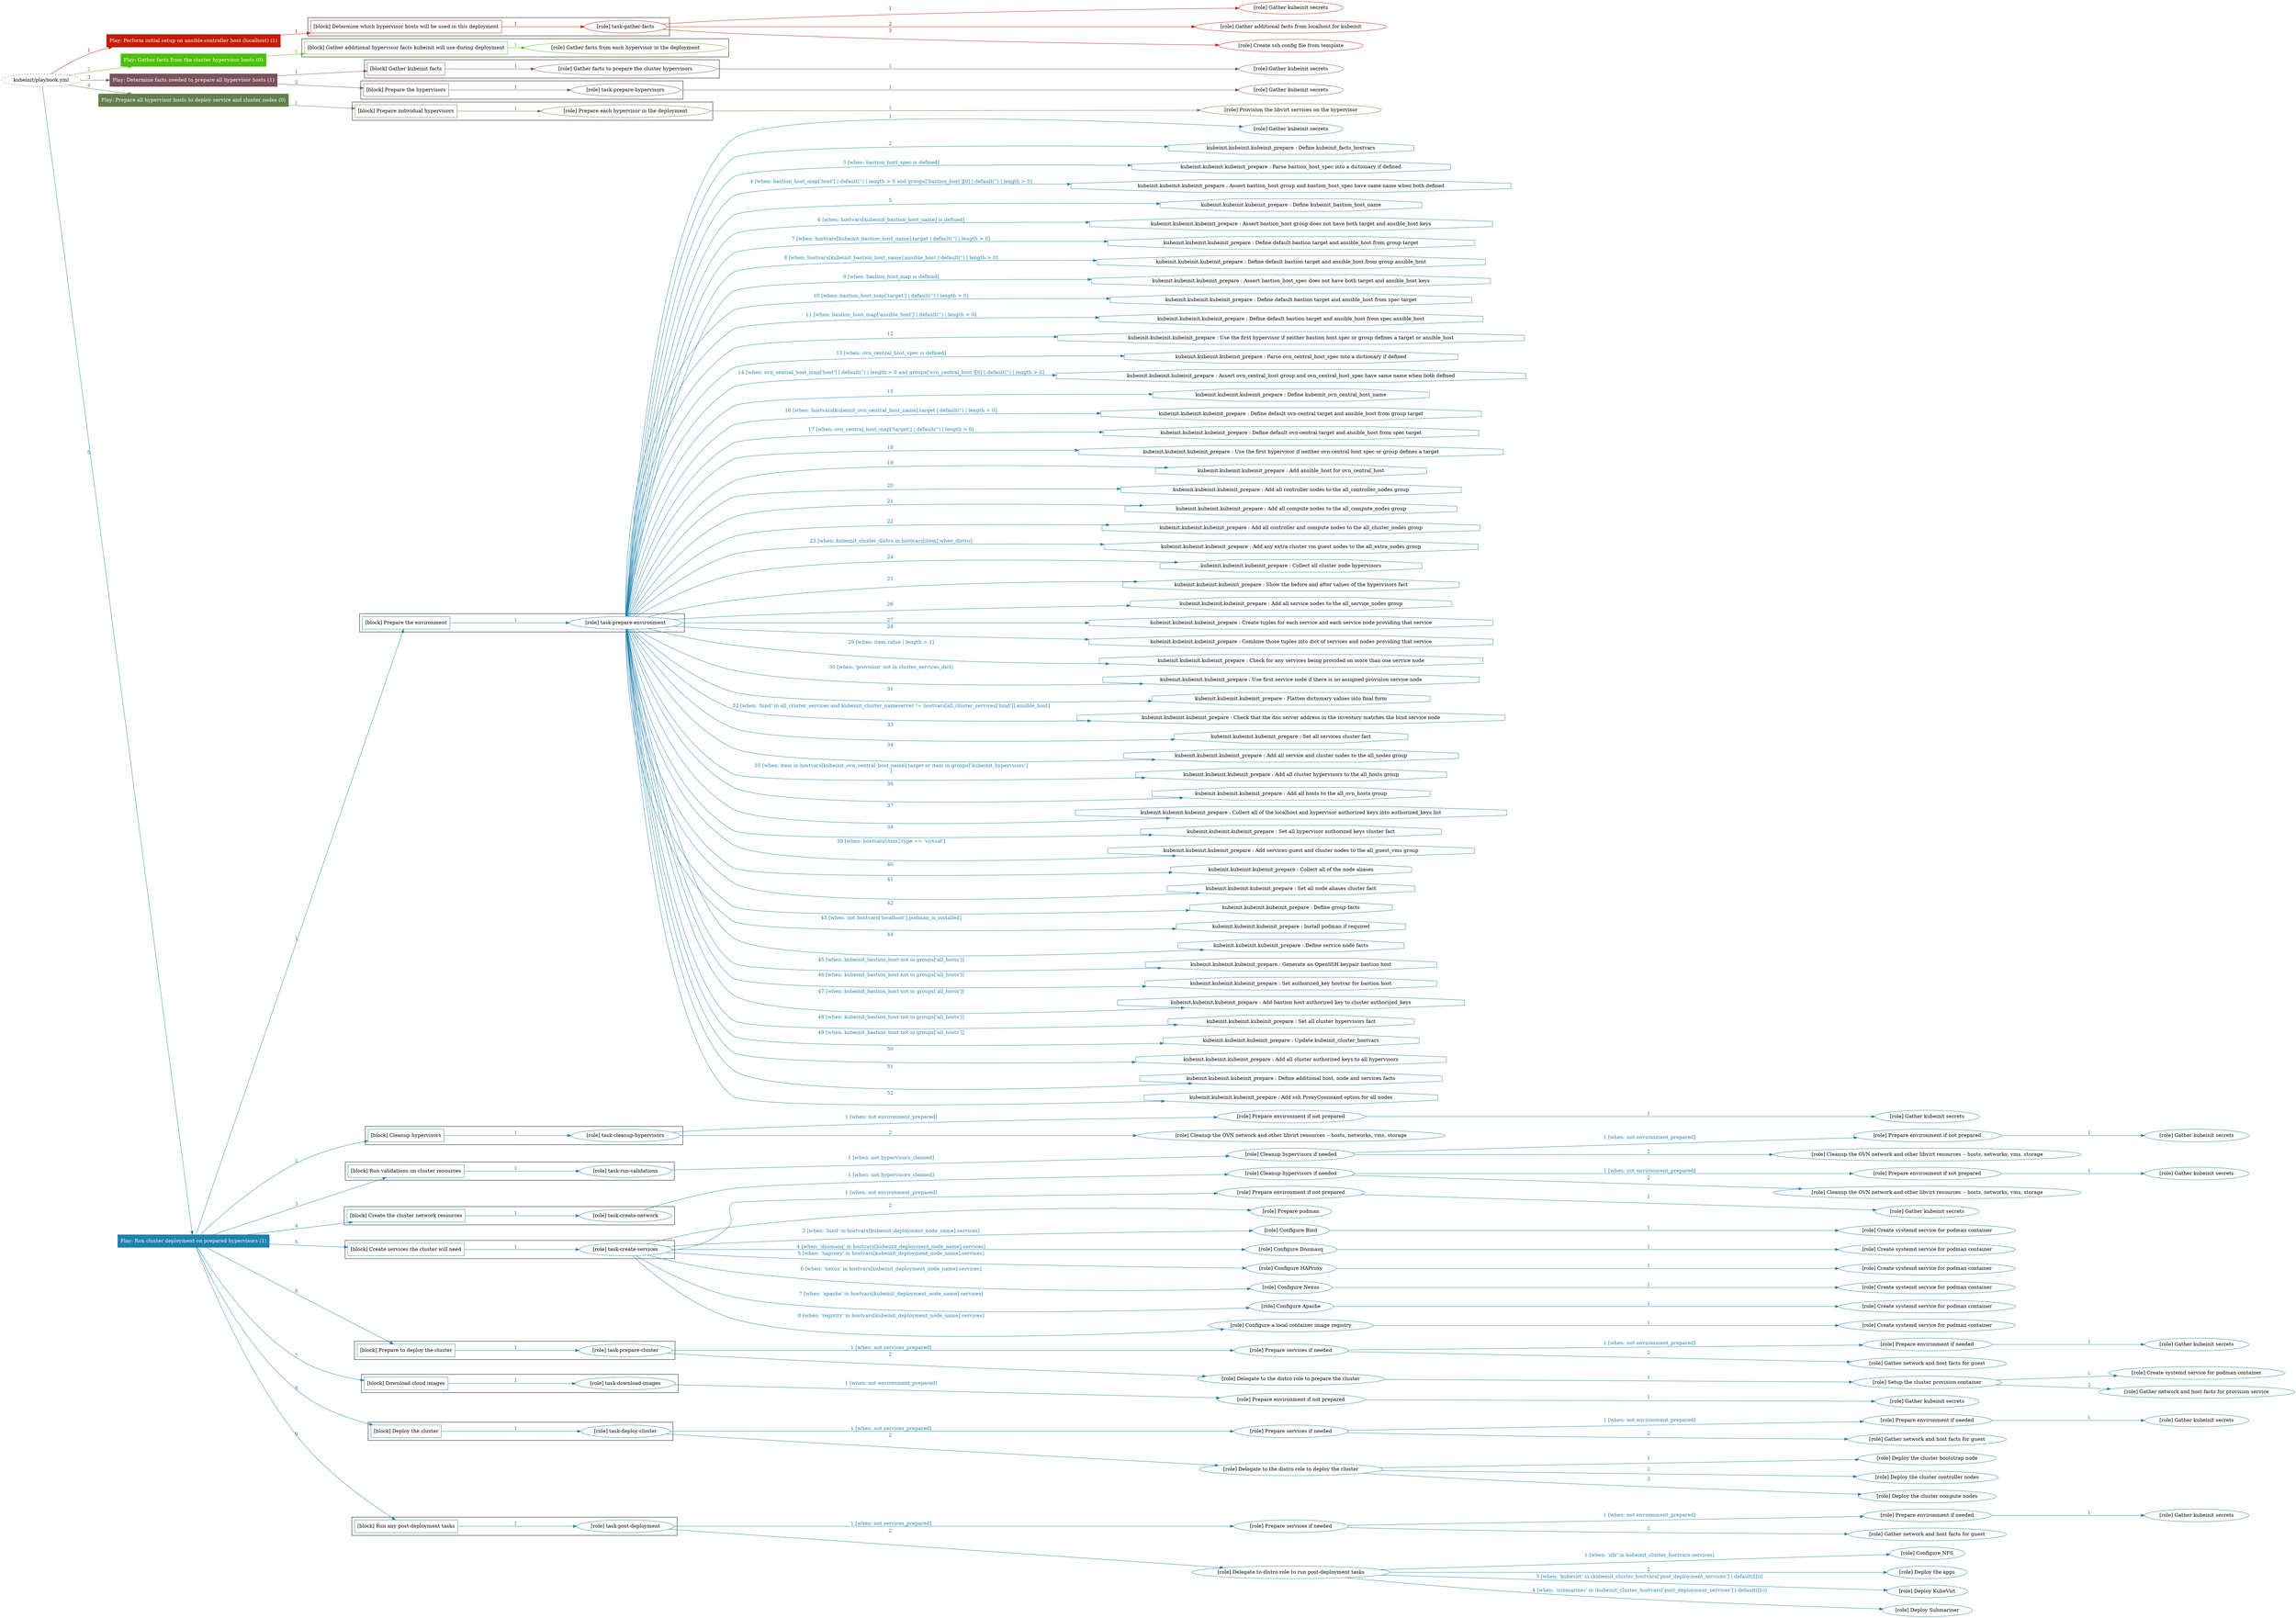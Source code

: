 digraph {
	graph [concentrate=true ordering=in rankdir=LR ratio=fill]
	edge [esep=5 sep=10]
	"kubeinit/playbook.yml" [URL="/home/runner/work/kubeinit/kubeinit/kubeinit/playbook.yml" id=playbook_61eb0488 style=dotted]
	play_62ba176c [label="Play: Perform initial setup on ansible-controller host (localhost) (1)" URL="/home/runner/work/kubeinit/kubeinit/kubeinit/playbook.yml" color="#c41c08" fontcolor="#ffffff" id=play_62ba176c shape=box style=filled tooltip=localhost]
	"kubeinit/playbook.yml" -> play_62ba176c [label="1 " color="#c41c08" fontcolor="#c41c08" id=edge_77c1ac46 labeltooltip="1 " tooltip="1 "]
	subgraph "Gather kubeinit secrets" {
		role_acc2475b [label="[role] Gather kubeinit secrets" URL="/home/runner/.ansible/collections/ansible_collections/kubeinit/kubeinit/roles/kubeinit_prepare/tasks/build_hypervisors_group.yml" color="#c41c08" id=role_acc2475b tooltip="Gather kubeinit secrets"]
	}
	subgraph "Gather additional facts from localhost for kubeinit" {
		role_661ff6f1 [label="[role] Gather additional facts from localhost for kubeinit" URL="/home/runner/.ansible/collections/ansible_collections/kubeinit/kubeinit/roles/kubeinit_prepare/tasks/build_hypervisors_group.yml" color="#c41c08" id=role_661ff6f1 tooltip="Gather additional facts from localhost for kubeinit"]
	}
	subgraph "Create ssh config file from template" {
		role_3f76b593 [label="[role] Create ssh config file from template" URL="/home/runner/.ansible/collections/ansible_collections/kubeinit/kubeinit/roles/kubeinit_prepare/tasks/build_hypervisors_group.yml" color="#c41c08" id=role_3f76b593 tooltip="Create ssh config file from template"]
	}
	subgraph "task-gather-facts" {
		role_9d925e61 [label="[role] task-gather-facts" URL="/home/runner/work/kubeinit/kubeinit/kubeinit/playbook.yml" color="#c41c08" id=role_9d925e61 tooltip="task-gather-facts"]
		role_9d925e61 -> role_acc2475b [label="1 " color="#c41c08" fontcolor="#c41c08" id=edge_29fe0a53 labeltooltip="1 " tooltip="1 "]
		role_9d925e61 -> role_661ff6f1 [label="2 " color="#c41c08" fontcolor="#c41c08" id=edge_45c11465 labeltooltip="2 " tooltip="2 "]
		role_9d925e61 -> role_3f76b593 [label="3 " color="#c41c08" fontcolor="#c41c08" id=edge_4f8cb8e6 labeltooltip="3 " tooltip="3 "]
	}
	subgraph "Play: Perform initial setup on ansible-controller host (localhost) (1)" {
		play_62ba176c -> block_ea4d658e [label=1 color="#c41c08" fontcolor="#c41c08" id=edge_e27dacc7 labeltooltip=1 tooltip=1]
		subgraph cluster_block_ea4d658e {
			block_ea4d658e [label="[block] Determine which hypervisor hosts will be used in this deployment" URL="/home/runner/work/kubeinit/kubeinit/kubeinit/playbook.yml" color="#c41c08" id=block_ea4d658e labeltooltip="Determine which hypervisor hosts will be used in this deployment" shape=box tooltip="Determine which hypervisor hosts will be used in this deployment"]
			block_ea4d658e -> role_9d925e61 [label="1 " color="#c41c08" fontcolor="#c41c08" id=edge_0cc03af6 labeltooltip="1 " tooltip="1 "]
		}
	}
	play_6cb3f575 [label="Play: Gather facts from the cluster hypervisor hosts (0)" URL="/home/runner/work/kubeinit/kubeinit/kubeinit/playbook.yml" color="#4cc00c" fontcolor="#ffffff" id=play_6cb3f575 shape=box style=filled tooltip="Play: Gather facts from the cluster hypervisor hosts (0)"]
	"kubeinit/playbook.yml" -> play_6cb3f575 [label="2 " color="#4cc00c" fontcolor="#4cc00c" id=edge_e90f115b labeltooltip="2 " tooltip="2 "]
	subgraph "Gather facts from each hypervisor in the deployment" {
		role_5722a129 [label="[role] Gather facts from each hypervisor in the deployment" URL="/home/runner/work/kubeinit/kubeinit/kubeinit/playbook.yml" color="#4cc00c" id=role_5722a129 tooltip="Gather facts from each hypervisor in the deployment"]
	}
	subgraph "Play: Gather facts from the cluster hypervisor hosts (0)" {
		play_6cb3f575 -> block_2104417d [label=1 color="#4cc00c" fontcolor="#4cc00c" id=edge_8042cefe labeltooltip=1 tooltip=1]
		subgraph cluster_block_2104417d {
			block_2104417d [label="[block] Gather additional hypervisor facts kubeinit will use during deployment" URL="/home/runner/work/kubeinit/kubeinit/kubeinit/playbook.yml" color="#4cc00c" id=block_2104417d labeltooltip="Gather additional hypervisor facts kubeinit will use during deployment" shape=box tooltip="Gather additional hypervisor facts kubeinit will use during deployment"]
			block_2104417d -> role_5722a129 [label="1 " color="#4cc00c" fontcolor="#4cc00c" id=edge_d633b41d labeltooltip="1 " tooltip="1 "]
		}
	}
	play_9b321965 [label="Play: Determine facts needed to prepare all hypervisor hosts (1)" URL="/home/runner/work/kubeinit/kubeinit/kubeinit/playbook.yml" color="#7a525d" fontcolor="#ffffff" id=play_9b321965 shape=box style=filled tooltip=localhost]
	"kubeinit/playbook.yml" -> play_9b321965 [label="3 " color="#7a525d" fontcolor="#7a525d" id=edge_beafeae3 labeltooltip="3 " tooltip="3 "]
	subgraph "Gather kubeinit secrets" {
		role_08faa5b8 [label="[role] Gather kubeinit secrets" URL="/home/runner/.ansible/collections/ansible_collections/kubeinit/kubeinit/roles/kubeinit_prepare/tasks/gather_kubeinit_facts.yml" color="#7a525d" id=role_08faa5b8 tooltip="Gather kubeinit secrets"]
	}
	subgraph "Gather facts to prepare the cluster hypervisors" {
		role_02a5d39b [label="[role] Gather facts to prepare the cluster hypervisors" URL="/home/runner/work/kubeinit/kubeinit/kubeinit/playbook.yml" color="#7a525d" id=role_02a5d39b tooltip="Gather facts to prepare the cluster hypervisors"]
		role_02a5d39b -> role_08faa5b8 [label="1 " color="#7a525d" fontcolor="#7a525d" id=edge_0265395d labeltooltip="1 " tooltip="1 "]
	}
	subgraph "Gather kubeinit secrets" {
		role_f07ba76b [label="[role] Gather kubeinit secrets" URL="/home/runner/.ansible/collections/ansible_collections/kubeinit/kubeinit/roles/kubeinit_prepare/tasks/gather_kubeinit_facts.yml" color="#7a525d" id=role_f07ba76b tooltip="Gather kubeinit secrets"]
	}
	subgraph "task-prepare-hypervisors" {
		role_1ff9046a [label="[role] task-prepare-hypervisors" URL="/home/runner/work/kubeinit/kubeinit/kubeinit/playbook.yml" color="#7a525d" id=role_1ff9046a tooltip="task-prepare-hypervisors"]
		role_1ff9046a -> role_f07ba76b [label="1 " color="#7a525d" fontcolor="#7a525d" id=edge_e9949a9d labeltooltip="1 " tooltip="1 "]
	}
	subgraph "Play: Determine facts needed to prepare all hypervisor hosts (1)" {
		play_9b321965 -> block_c46658ad [label=1 color="#7a525d" fontcolor="#7a525d" id=edge_caba94ef labeltooltip=1 tooltip=1]
		subgraph cluster_block_c46658ad {
			block_c46658ad [label="[block] Gather kubeinit facts" URL="/home/runner/work/kubeinit/kubeinit/kubeinit/playbook.yml" color="#7a525d" id=block_c46658ad labeltooltip="Gather kubeinit facts" shape=box tooltip="Gather kubeinit facts"]
			block_c46658ad -> role_02a5d39b [label="1 " color="#7a525d" fontcolor="#7a525d" id=edge_9769dad3 labeltooltip="1 " tooltip="1 "]
		}
		play_9b321965 -> block_9df58561 [label=2 color="#7a525d" fontcolor="#7a525d" id=edge_9560291f labeltooltip=2 tooltip=2]
		subgraph cluster_block_9df58561 {
			block_9df58561 [label="[block] Prepare the hypervisors" URL="/home/runner/work/kubeinit/kubeinit/kubeinit/playbook.yml" color="#7a525d" id=block_9df58561 labeltooltip="Prepare the hypervisors" shape=box tooltip="Prepare the hypervisors"]
			block_9df58561 -> role_1ff9046a [label="1 " color="#7a525d" fontcolor="#7a525d" id=edge_5c5a92af labeltooltip="1 " tooltip="1 "]
		}
	}
	play_89b2788b [label="Play: Prepare all hypervisor hosts to deploy service and cluster nodes (0)" URL="/home/runner/work/kubeinit/kubeinit/kubeinit/playbook.yml" color="#62804c" fontcolor="#ffffff" id=play_89b2788b shape=box style=filled tooltip="Play: Prepare all hypervisor hosts to deploy service and cluster nodes (0)"]
	"kubeinit/playbook.yml" -> play_89b2788b [label="4 " color="#62804c" fontcolor="#62804c" id=edge_5b726f34 labeltooltip="4 " tooltip="4 "]
	subgraph "Provision the libvirt services on the hypervisor" {
		role_5caa9915 [label="[role] Provision the libvirt services on the hypervisor" URL="/home/runner/.ansible/collections/ansible_collections/kubeinit/kubeinit/roles/kubeinit_prepare/tasks/prepare_hypervisor.yml" color="#62804c" id=role_5caa9915 tooltip="Provision the libvirt services on the hypervisor"]
	}
	subgraph "Prepare each hypervisor in the deployment" {
		role_1651f12e [label="[role] Prepare each hypervisor in the deployment" URL="/home/runner/work/kubeinit/kubeinit/kubeinit/playbook.yml" color="#62804c" id=role_1651f12e tooltip="Prepare each hypervisor in the deployment"]
		role_1651f12e -> role_5caa9915 [label="1 " color="#62804c" fontcolor="#62804c" id=edge_63440d04 labeltooltip="1 " tooltip="1 "]
	}
	subgraph "Play: Prepare all hypervisor hosts to deploy service and cluster nodes (0)" {
		play_89b2788b -> block_6c26ff50 [label=1 color="#62804c" fontcolor="#62804c" id=edge_374f71c0 labeltooltip=1 tooltip=1]
		subgraph cluster_block_6c26ff50 {
			block_6c26ff50 [label="[block] Prepare individual hypervisors" URL="/home/runner/work/kubeinit/kubeinit/kubeinit/playbook.yml" color="#62804c" id=block_6c26ff50 labeltooltip="Prepare individual hypervisors" shape=box tooltip="Prepare individual hypervisors"]
			block_6c26ff50 -> role_1651f12e [label="1 " color="#62804c" fontcolor="#62804c" id=edge_956ed652 labeltooltip="1 " tooltip="1 "]
		}
	}
	play_4ec838c8 [label="Play: Run cluster deployment on prepared hypervisors (1)" URL="/home/runner/work/kubeinit/kubeinit/kubeinit/playbook.yml" color="#1f82ad" fontcolor="#ffffff" id=play_4ec838c8 shape=box style=filled tooltip=localhost]
	"kubeinit/playbook.yml" -> play_4ec838c8 [label="5 " color="#1f82ad" fontcolor="#1f82ad" id=edge_c9f71273 labeltooltip="5 " tooltip="5 "]
	subgraph "Gather kubeinit secrets" {
		role_dd971f38 [label="[role] Gather kubeinit secrets" URL="/home/runner/.ansible/collections/ansible_collections/kubeinit/kubeinit/roles/kubeinit_prepare/tasks/gather_kubeinit_facts.yml" color="#1f82ad" id=role_dd971f38 tooltip="Gather kubeinit secrets"]
	}
	subgraph "task-prepare-environment" {
		role_ef220f98 [label="[role] task-prepare-environment" URL="/home/runner/work/kubeinit/kubeinit/kubeinit/playbook.yml" color="#1f82ad" id=role_ef220f98 tooltip="task-prepare-environment"]
		role_ef220f98 -> role_dd971f38 [label="1 " color="#1f82ad" fontcolor="#1f82ad" id=edge_02b5fa0d labeltooltip="1 " tooltip="1 "]
		task_5e84214d [label="kubeinit.kubeinit.kubeinit_prepare : Define kubeinit_facts_hostvars" URL="/home/runner/.ansible/collections/ansible_collections/kubeinit/kubeinit/roles/kubeinit_prepare/tasks/main.yml" color="#1f82ad" id=task_5e84214d shape=octagon tooltip="kubeinit.kubeinit.kubeinit_prepare : Define kubeinit_facts_hostvars"]
		role_ef220f98 -> task_5e84214d [label="2 " color="#1f82ad" fontcolor="#1f82ad" id=edge_8d3d650a labeltooltip="2 " tooltip="2 "]
		task_9cd71dd8 [label="kubeinit.kubeinit.kubeinit_prepare : Parse bastion_host_spec into a dictionary if defined" URL="/home/runner/.ansible/collections/ansible_collections/kubeinit/kubeinit/roles/kubeinit_prepare/tasks/main.yml" color="#1f82ad" id=task_9cd71dd8 shape=octagon tooltip="kubeinit.kubeinit.kubeinit_prepare : Parse bastion_host_spec into a dictionary if defined"]
		role_ef220f98 -> task_9cd71dd8 [label="3 [when: bastion_host_spec is defined]" color="#1f82ad" fontcolor="#1f82ad" id=edge_0589a61c labeltooltip="3 [when: bastion_host_spec is defined]" tooltip="3 [when: bastion_host_spec is defined]"]
		task_7f1b37ea [label="kubeinit.kubeinit.kubeinit_prepare : Assert bastion_host group and bastion_host_spec have same name when both defined" URL="/home/runner/.ansible/collections/ansible_collections/kubeinit/kubeinit/roles/kubeinit_prepare/tasks/main.yml" color="#1f82ad" id=task_7f1b37ea shape=octagon tooltip="kubeinit.kubeinit.kubeinit_prepare : Assert bastion_host group and bastion_host_spec have same name when both defined"]
		role_ef220f98 -> task_7f1b37ea [label="4 [when: bastion_host_map['host'] | default('') | length > 0 and groups['bastion_host'][0] | default('') | length > 0]" color="#1f82ad" fontcolor="#1f82ad" id=edge_c323a117 labeltooltip="4 [when: bastion_host_map['host'] | default('') | length > 0 and groups['bastion_host'][0] | default('') | length > 0]" tooltip="4 [when: bastion_host_map['host'] | default('') | length > 0 and groups['bastion_host'][0] | default('') | length > 0]"]
		task_408a04a2 [label="kubeinit.kubeinit.kubeinit_prepare : Define kubeinit_bastion_host_name" URL="/home/runner/.ansible/collections/ansible_collections/kubeinit/kubeinit/roles/kubeinit_prepare/tasks/main.yml" color="#1f82ad" id=task_408a04a2 shape=octagon tooltip="kubeinit.kubeinit.kubeinit_prepare : Define kubeinit_bastion_host_name"]
		role_ef220f98 -> task_408a04a2 [label="5 " color="#1f82ad" fontcolor="#1f82ad" id=edge_5084d1fc labeltooltip="5 " tooltip="5 "]
		task_aea264be [label="kubeinit.kubeinit.kubeinit_prepare : Assert bastion_host group does not have both target and ansible_host keys" URL="/home/runner/.ansible/collections/ansible_collections/kubeinit/kubeinit/roles/kubeinit_prepare/tasks/main.yml" color="#1f82ad" id=task_aea264be shape=octagon tooltip="kubeinit.kubeinit.kubeinit_prepare : Assert bastion_host group does not have both target and ansible_host keys"]
		role_ef220f98 -> task_aea264be [label="6 [when: hostvars[kubeinit_bastion_host_name] is defined]" color="#1f82ad" fontcolor="#1f82ad" id=edge_fb4b319c labeltooltip="6 [when: hostvars[kubeinit_bastion_host_name] is defined]" tooltip="6 [when: hostvars[kubeinit_bastion_host_name] is defined]"]
		task_34f24667 [label="kubeinit.kubeinit.kubeinit_prepare : Define default bastion target and ansible_host from group target" URL="/home/runner/.ansible/collections/ansible_collections/kubeinit/kubeinit/roles/kubeinit_prepare/tasks/main.yml" color="#1f82ad" id=task_34f24667 shape=octagon tooltip="kubeinit.kubeinit.kubeinit_prepare : Define default bastion target and ansible_host from group target"]
		role_ef220f98 -> task_34f24667 [label="7 [when: hostvars[kubeinit_bastion_host_name].target | default('') | length > 0]" color="#1f82ad" fontcolor="#1f82ad" id=edge_bfea8c33 labeltooltip="7 [when: hostvars[kubeinit_bastion_host_name].target | default('') | length > 0]" tooltip="7 [when: hostvars[kubeinit_bastion_host_name].target | default('') | length > 0]"]
		task_81832ac6 [label="kubeinit.kubeinit.kubeinit_prepare : Define default bastion target and ansible_host from group ansible_host" URL="/home/runner/.ansible/collections/ansible_collections/kubeinit/kubeinit/roles/kubeinit_prepare/tasks/main.yml" color="#1f82ad" id=task_81832ac6 shape=octagon tooltip="kubeinit.kubeinit.kubeinit_prepare : Define default bastion target and ansible_host from group ansible_host"]
		role_ef220f98 -> task_81832ac6 [label="8 [when: hostvars[kubeinit_bastion_host_name].ansible_host | default('') | length > 0]" color="#1f82ad" fontcolor="#1f82ad" id=edge_c69003f3 labeltooltip="8 [when: hostvars[kubeinit_bastion_host_name].ansible_host | default('') | length > 0]" tooltip="8 [when: hostvars[kubeinit_bastion_host_name].ansible_host | default('') | length > 0]"]
		task_904d9056 [label="kubeinit.kubeinit.kubeinit_prepare : Assert bastion_host_spec does not have both target and ansible_host keys" URL="/home/runner/.ansible/collections/ansible_collections/kubeinit/kubeinit/roles/kubeinit_prepare/tasks/main.yml" color="#1f82ad" id=task_904d9056 shape=octagon tooltip="kubeinit.kubeinit.kubeinit_prepare : Assert bastion_host_spec does not have both target and ansible_host keys"]
		role_ef220f98 -> task_904d9056 [label="9 [when: bastion_host_map is defined]" color="#1f82ad" fontcolor="#1f82ad" id=edge_ae0e81bc labeltooltip="9 [when: bastion_host_map is defined]" tooltip="9 [when: bastion_host_map is defined]"]
		task_4327f7cd [label="kubeinit.kubeinit.kubeinit_prepare : Define default bastion target and ansible_host from spec target" URL="/home/runner/.ansible/collections/ansible_collections/kubeinit/kubeinit/roles/kubeinit_prepare/tasks/main.yml" color="#1f82ad" id=task_4327f7cd shape=octagon tooltip="kubeinit.kubeinit.kubeinit_prepare : Define default bastion target and ansible_host from spec target"]
		role_ef220f98 -> task_4327f7cd [label="10 [when: bastion_host_map['target'] | default('') | length > 0]" color="#1f82ad" fontcolor="#1f82ad" id=edge_58a144d7 labeltooltip="10 [when: bastion_host_map['target'] | default('') | length > 0]" tooltip="10 [when: bastion_host_map['target'] | default('') | length > 0]"]
		task_3455ba07 [label="kubeinit.kubeinit.kubeinit_prepare : Define default bastion target and ansible_host from spec ansible_host" URL="/home/runner/.ansible/collections/ansible_collections/kubeinit/kubeinit/roles/kubeinit_prepare/tasks/main.yml" color="#1f82ad" id=task_3455ba07 shape=octagon tooltip="kubeinit.kubeinit.kubeinit_prepare : Define default bastion target and ansible_host from spec ansible_host"]
		role_ef220f98 -> task_3455ba07 [label="11 [when: bastion_host_map['ansible_host'] | default('') | length > 0]" color="#1f82ad" fontcolor="#1f82ad" id=edge_84a9992c labeltooltip="11 [when: bastion_host_map['ansible_host'] | default('') | length > 0]" tooltip="11 [when: bastion_host_map['ansible_host'] | default('') | length > 0]"]
		task_3aa67fc9 [label="kubeinit.kubeinit.kubeinit_prepare : Use the first hypervisor if neither bastion host spec or group defines a target or ansible_host" URL="/home/runner/.ansible/collections/ansible_collections/kubeinit/kubeinit/roles/kubeinit_prepare/tasks/main.yml" color="#1f82ad" id=task_3aa67fc9 shape=octagon tooltip="kubeinit.kubeinit.kubeinit_prepare : Use the first hypervisor if neither bastion host spec or group defines a target or ansible_host"]
		role_ef220f98 -> task_3aa67fc9 [label="12 " color="#1f82ad" fontcolor="#1f82ad" id=edge_435631a0 labeltooltip="12 " tooltip="12 "]
		task_6e651c50 [label="kubeinit.kubeinit.kubeinit_prepare : Parse ovn_central_host_spec into a dictionary if defined" URL="/home/runner/.ansible/collections/ansible_collections/kubeinit/kubeinit/roles/kubeinit_prepare/tasks/main.yml" color="#1f82ad" id=task_6e651c50 shape=octagon tooltip="kubeinit.kubeinit.kubeinit_prepare : Parse ovn_central_host_spec into a dictionary if defined"]
		role_ef220f98 -> task_6e651c50 [label="13 [when: ovn_central_host_spec is defined]" color="#1f82ad" fontcolor="#1f82ad" id=edge_24f46e33 labeltooltip="13 [when: ovn_central_host_spec is defined]" tooltip="13 [when: ovn_central_host_spec is defined]"]
		task_005ef7ca [label="kubeinit.kubeinit.kubeinit_prepare : Assert ovn_central_host group and ovn_central_host_spec have same name when both defined" URL="/home/runner/.ansible/collections/ansible_collections/kubeinit/kubeinit/roles/kubeinit_prepare/tasks/main.yml" color="#1f82ad" id=task_005ef7ca shape=octagon tooltip="kubeinit.kubeinit.kubeinit_prepare : Assert ovn_central_host group and ovn_central_host_spec have same name when both defined"]
		role_ef220f98 -> task_005ef7ca [label="14 [when: ovn_central_host_map['host'] | default('') | length > 0 and groups['ovn_central_host'][0] | default('') | length > 0]" color="#1f82ad" fontcolor="#1f82ad" id=edge_f752f469 labeltooltip="14 [when: ovn_central_host_map['host'] | default('') | length > 0 and groups['ovn_central_host'][0] | default('') | length > 0]" tooltip="14 [when: ovn_central_host_map['host'] | default('') | length > 0 and groups['ovn_central_host'][0] | default('') | length > 0]"]
		task_3957071e [label="kubeinit.kubeinit.kubeinit_prepare : Define kubeinit_ovn_central_host_name" URL="/home/runner/.ansible/collections/ansible_collections/kubeinit/kubeinit/roles/kubeinit_prepare/tasks/main.yml" color="#1f82ad" id=task_3957071e shape=octagon tooltip="kubeinit.kubeinit.kubeinit_prepare : Define kubeinit_ovn_central_host_name"]
		role_ef220f98 -> task_3957071e [label="15 " color="#1f82ad" fontcolor="#1f82ad" id=edge_4274d9ba labeltooltip="15 " tooltip="15 "]
		task_fe12a94d [label="kubeinit.kubeinit.kubeinit_prepare : Define default ovn-central target and ansible_host from group target" URL="/home/runner/.ansible/collections/ansible_collections/kubeinit/kubeinit/roles/kubeinit_prepare/tasks/main.yml" color="#1f82ad" id=task_fe12a94d shape=octagon tooltip="kubeinit.kubeinit.kubeinit_prepare : Define default ovn-central target and ansible_host from group target"]
		role_ef220f98 -> task_fe12a94d [label="16 [when: hostvars[kubeinit_ovn_central_host_name].target | default('') | length > 0]" color="#1f82ad" fontcolor="#1f82ad" id=edge_5d757366 labeltooltip="16 [when: hostvars[kubeinit_ovn_central_host_name].target | default('') | length > 0]" tooltip="16 [when: hostvars[kubeinit_ovn_central_host_name].target | default('') | length > 0]"]
		task_0b4f8ef9 [label="kubeinit.kubeinit.kubeinit_prepare : Define default ovn-central target and ansible_host from spec target" URL="/home/runner/.ansible/collections/ansible_collections/kubeinit/kubeinit/roles/kubeinit_prepare/tasks/main.yml" color="#1f82ad" id=task_0b4f8ef9 shape=octagon tooltip="kubeinit.kubeinit.kubeinit_prepare : Define default ovn-central target and ansible_host from spec target"]
		role_ef220f98 -> task_0b4f8ef9 [label="17 [when: ovn_central_host_map['target'] | default('') | length > 0]" color="#1f82ad" fontcolor="#1f82ad" id=edge_7b12da60 labeltooltip="17 [when: ovn_central_host_map['target'] | default('') | length > 0]" tooltip="17 [when: ovn_central_host_map['target'] | default('') | length > 0]"]
		task_2eaf9734 [label="kubeinit.kubeinit.kubeinit_prepare : Use the first hypervisor if neither ovn-central host spec or group defines a target" URL="/home/runner/.ansible/collections/ansible_collections/kubeinit/kubeinit/roles/kubeinit_prepare/tasks/main.yml" color="#1f82ad" id=task_2eaf9734 shape=octagon tooltip="kubeinit.kubeinit.kubeinit_prepare : Use the first hypervisor if neither ovn-central host spec or group defines a target"]
		role_ef220f98 -> task_2eaf9734 [label="18 " color="#1f82ad" fontcolor="#1f82ad" id=edge_54f34761 labeltooltip="18 " tooltip="18 "]
		task_3a6aa85d [label="kubeinit.kubeinit.kubeinit_prepare : Add ansible_host for ovn_central_host" URL="/home/runner/.ansible/collections/ansible_collections/kubeinit/kubeinit/roles/kubeinit_prepare/tasks/main.yml" color="#1f82ad" id=task_3a6aa85d shape=octagon tooltip="kubeinit.kubeinit.kubeinit_prepare : Add ansible_host for ovn_central_host"]
		role_ef220f98 -> task_3a6aa85d [label="19 " color="#1f82ad" fontcolor="#1f82ad" id=edge_c0911ea7 labeltooltip="19 " tooltip="19 "]
		task_f01b7813 [label="kubeinit.kubeinit.kubeinit_prepare : Add all controller nodes to the all_controller_nodes group" URL="/home/runner/.ansible/collections/ansible_collections/kubeinit/kubeinit/roles/kubeinit_prepare/tasks/prepare_groups.yml" color="#1f82ad" id=task_f01b7813 shape=octagon tooltip="kubeinit.kubeinit.kubeinit_prepare : Add all controller nodes to the all_controller_nodes group"]
		role_ef220f98 -> task_f01b7813 [label="20 " color="#1f82ad" fontcolor="#1f82ad" id=edge_decb5a59 labeltooltip="20 " tooltip="20 "]
		task_e7c20657 [label="kubeinit.kubeinit.kubeinit_prepare : Add all compute nodes to the all_compute_nodes group" URL="/home/runner/.ansible/collections/ansible_collections/kubeinit/kubeinit/roles/kubeinit_prepare/tasks/prepare_groups.yml" color="#1f82ad" id=task_e7c20657 shape=octagon tooltip="kubeinit.kubeinit.kubeinit_prepare : Add all compute nodes to the all_compute_nodes group"]
		role_ef220f98 -> task_e7c20657 [label="21 " color="#1f82ad" fontcolor="#1f82ad" id=edge_e2a23932 labeltooltip="21 " tooltip="21 "]
		task_a4b0d02d [label="kubeinit.kubeinit.kubeinit_prepare : Add all controller and compute nodes to the all_cluster_nodes group" URL="/home/runner/.ansible/collections/ansible_collections/kubeinit/kubeinit/roles/kubeinit_prepare/tasks/prepare_groups.yml" color="#1f82ad" id=task_a4b0d02d shape=octagon tooltip="kubeinit.kubeinit.kubeinit_prepare : Add all controller and compute nodes to the all_cluster_nodes group"]
		role_ef220f98 -> task_a4b0d02d [label="22 " color="#1f82ad" fontcolor="#1f82ad" id=edge_9c614ae3 labeltooltip="22 " tooltip="22 "]
		task_55563545 [label="kubeinit.kubeinit.kubeinit_prepare : Add any extra cluster vm guest nodes to the all_extra_nodes group" URL="/home/runner/.ansible/collections/ansible_collections/kubeinit/kubeinit/roles/kubeinit_prepare/tasks/prepare_groups.yml" color="#1f82ad" id=task_55563545 shape=octagon tooltip="kubeinit.kubeinit.kubeinit_prepare : Add any extra cluster vm guest nodes to the all_extra_nodes group"]
		role_ef220f98 -> task_55563545 [label="23 [when: kubeinit_cluster_distro in hostvars[item].when_distro]" color="#1f82ad" fontcolor="#1f82ad" id=edge_542adca9 labeltooltip="23 [when: kubeinit_cluster_distro in hostvars[item].when_distro]" tooltip="23 [when: kubeinit_cluster_distro in hostvars[item].when_distro]"]
		task_9f826326 [label="kubeinit.kubeinit.kubeinit_prepare : Collect all cluster node hypervisors" URL="/home/runner/.ansible/collections/ansible_collections/kubeinit/kubeinit/roles/kubeinit_prepare/tasks/prepare_groups.yml" color="#1f82ad" id=task_9f826326 shape=octagon tooltip="kubeinit.kubeinit.kubeinit_prepare : Collect all cluster node hypervisors"]
		role_ef220f98 -> task_9f826326 [label="24 " color="#1f82ad" fontcolor="#1f82ad" id=edge_3993ce4f labeltooltip="24 " tooltip="24 "]
		task_f57b66f6 [label="kubeinit.kubeinit.kubeinit_prepare : Show the before and after values of the hypervisors fact" URL="/home/runner/.ansible/collections/ansible_collections/kubeinit/kubeinit/roles/kubeinit_prepare/tasks/prepare_groups.yml" color="#1f82ad" id=task_f57b66f6 shape=octagon tooltip="kubeinit.kubeinit.kubeinit_prepare : Show the before and after values of the hypervisors fact"]
		role_ef220f98 -> task_f57b66f6 [label="25 " color="#1f82ad" fontcolor="#1f82ad" id=edge_33bd7bc4 labeltooltip="25 " tooltip="25 "]
		task_7827fac5 [label="kubeinit.kubeinit.kubeinit_prepare : Add all service nodes to the all_service_nodes group" URL="/home/runner/.ansible/collections/ansible_collections/kubeinit/kubeinit/roles/kubeinit_prepare/tasks/prepare_groups.yml" color="#1f82ad" id=task_7827fac5 shape=octagon tooltip="kubeinit.kubeinit.kubeinit_prepare : Add all service nodes to the all_service_nodes group"]
		role_ef220f98 -> task_7827fac5 [label="26 " color="#1f82ad" fontcolor="#1f82ad" id=edge_8a35ffff labeltooltip="26 " tooltip="26 "]
		task_6d1ab307 [label="kubeinit.kubeinit.kubeinit_prepare : Create tuples for each service and each service node providing that service" URL="/home/runner/.ansible/collections/ansible_collections/kubeinit/kubeinit/roles/kubeinit_prepare/tasks/prepare_groups.yml" color="#1f82ad" id=task_6d1ab307 shape=octagon tooltip="kubeinit.kubeinit.kubeinit_prepare : Create tuples for each service and each service node providing that service"]
		role_ef220f98 -> task_6d1ab307 [label="27 " color="#1f82ad" fontcolor="#1f82ad" id=edge_9170d7f2 labeltooltip="27 " tooltip="27 "]
		task_a1e3fae7 [label="kubeinit.kubeinit.kubeinit_prepare : Combine those tuples into dict of services and nodes providing that service" URL="/home/runner/.ansible/collections/ansible_collections/kubeinit/kubeinit/roles/kubeinit_prepare/tasks/prepare_groups.yml" color="#1f82ad" id=task_a1e3fae7 shape=octagon tooltip="kubeinit.kubeinit.kubeinit_prepare : Combine those tuples into dict of services and nodes providing that service"]
		role_ef220f98 -> task_a1e3fae7 [label="28 " color="#1f82ad" fontcolor="#1f82ad" id=edge_50168aa1 labeltooltip="28 " tooltip="28 "]
		task_1cd29e67 [label="kubeinit.kubeinit.kubeinit_prepare : Check for any services being provided on more than one service node" URL="/home/runner/.ansible/collections/ansible_collections/kubeinit/kubeinit/roles/kubeinit_prepare/tasks/prepare_groups.yml" color="#1f82ad" id=task_1cd29e67 shape=octagon tooltip="kubeinit.kubeinit.kubeinit_prepare : Check for any services being provided on more than one service node"]
		role_ef220f98 -> task_1cd29e67 [label="29 [when: item.value | length > 1]" color="#1f82ad" fontcolor="#1f82ad" id=edge_15988c60 labeltooltip="29 [when: item.value | length > 1]" tooltip="29 [when: item.value | length > 1]"]
		task_04bd0ccf [label="kubeinit.kubeinit.kubeinit_prepare : Use first service node if there is no assigned provision service node" URL="/home/runner/.ansible/collections/ansible_collections/kubeinit/kubeinit/roles/kubeinit_prepare/tasks/prepare_groups.yml" color="#1f82ad" id=task_04bd0ccf shape=octagon tooltip="kubeinit.kubeinit.kubeinit_prepare : Use first service node if there is no assigned provision service node"]
		role_ef220f98 -> task_04bd0ccf [label="30 [when: 'provision' not in cluster_services_dict]" color="#1f82ad" fontcolor="#1f82ad" id=edge_569fd50b labeltooltip="30 [when: 'provision' not in cluster_services_dict]" tooltip="30 [when: 'provision' not in cluster_services_dict]"]
		task_174da50e [label="kubeinit.kubeinit.kubeinit_prepare : Flatten dictionary values into final form" URL="/home/runner/.ansible/collections/ansible_collections/kubeinit/kubeinit/roles/kubeinit_prepare/tasks/prepare_groups.yml" color="#1f82ad" id=task_174da50e shape=octagon tooltip="kubeinit.kubeinit.kubeinit_prepare : Flatten dictionary values into final form"]
		role_ef220f98 -> task_174da50e [label="31 " color="#1f82ad" fontcolor="#1f82ad" id=edge_61fa586c labeltooltip="31 " tooltip="31 "]
		task_3c7055b1 [label="kubeinit.kubeinit.kubeinit_prepare : Check that the dns server address in the inventory matches the bind service node" URL="/home/runner/.ansible/collections/ansible_collections/kubeinit/kubeinit/roles/kubeinit_prepare/tasks/prepare_groups.yml" color="#1f82ad" id=task_3c7055b1 shape=octagon tooltip="kubeinit.kubeinit.kubeinit_prepare : Check that the dns server address in the inventory matches the bind service node"]
		role_ef220f98 -> task_3c7055b1 [label="32 [when: 'bind' in all_cluster_services and kubeinit_cluster_nameserver != hostvars[all_cluster_services['bind']].ansible_host]" color="#1f82ad" fontcolor="#1f82ad" id=edge_7e1308eb labeltooltip="32 [when: 'bind' in all_cluster_services and kubeinit_cluster_nameserver != hostvars[all_cluster_services['bind']].ansible_host]" tooltip="32 [when: 'bind' in all_cluster_services and kubeinit_cluster_nameserver != hostvars[all_cluster_services['bind']].ansible_host]"]
		task_09f346cb [label="kubeinit.kubeinit.kubeinit_prepare : Set all services cluster fact" URL="/home/runner/.ansible/collections/ansible_collections/kubeinit/kubeinit/roles/kubeinit_prepare/tasks/prepare_groups.yml" color="#1f82ad" id=task_09f346cb shape=octagon tooltip="kubeinit.kubeinit.kubeinit_prepare : Set all services cluster fact"]
		role_ef220f98 -> task_09f346cb [label="33 " color="#1f82ad" fontcolor="#1f82ad" id=edge_5f835340 labeltooltip="33 " tooltip="33 "]
		task_e6ababb4 [label="kubeinit.kubeinit.kubeinit_prepare : Add all service and cluster nodes to the all_nodes group" URL="/home/runner/.ansible/collections/ansible_collections/kubeinit/kubeinit/roles/kubeinit_prepare/tasks/prepare_groups.yml" color="#1f82ad" id=task_e6ababb4 shape=octagon tooltip="kubeinit.kubeinit.kubeinit_prepare : Add all service and cluster nodes to the all_nodes group"]
		role_ef220f98 -> task_e6ababb4 [label="34 " color="#1f82ad" fontcolor="#1f82ad" id=edge_4a78a2e8 labeltooltip="34 " tooltip="34 "]
		task_3a7b05af [label="kubeinit.kubeinit.kubeinit_prepare : Add all cluster hypervisors to the all_hosts group" URL="/home/runner/.ansible/collections/ansible_collections/kubeinit/kubeinit/roles/kubeinit_prepare/tasks/prepare_groups.yml" color="#1f82ad" id=task_3a7b05af shape=octagon tooltip="kubeinit.kubeinit.kubeinit_prepare : Add all cluster hypervisors to the all_hosts group"]
		role_ef220f98 -> task_3a7b05af [label="35 [when: item in hostvars[kubeinit_ovn_central_host_name].target or item in groups['kubeinit_hypervisors']
]" color="#1f82ad" fontcolor="#1f82ad" id=edge_949a7a93 labeltooltip="35 [when: item in hostvars[kubeinit_ovn_central_host_name].target or item in groups['kubeinit_hypervisors']
]" tooltip="35 [when: item in hostvars[kubeinit_ovn_central_host_name].target or item in groups['kubeinit_hypervisors']
]"]
		task_da55c485 [label="kubeinit.kubeinit.kubeinit_prepare : Add all hosts to the all_ovn_hosts group" URL="/home/runner/.ansible/collections/ansible_collections/kubeinit/kubeinit/roles/kubeinit_prepare/tasks/prepare_groups.yml" color="#1f82ad" id=task_da55c485 shape=octagon tooltip="kubeinit.kubeinit.kubeinit_prepare : Add all hosts to the all_ovn_hosts group"]
		role_ef220f98 -> task_da55c485 [label="36 " color="#1f82ad" fontcolor="#1f82ad" id=edge_bae42444 labeltooltip="36 " tooltip="36 "]
		task_a0236029 [label="kubeinit.kubeinit.kubeinit_prepare : Collect all of the localhost and hypervisor authorized keys into authorized_keys list" URL="/home/runner/.ansible/collections/ansible_collections/kubeinit/kubeinit/roles/kubeinit_prepare/tasks/prepare_groups.yml" color="#1f82ad" id=task_a0236029 shape=octagon tooltip="kubeinit.kubeinit.kubeinit_prepare : Collect all of the localhost and hypervisor authorized keys into authorized_keys list"]
		role_ef220f98 -> task_a0236029 [label="37 " color="#1f82ad" fontcolor="#1f82ad" id=edge_1ea9c670 labeltooltip="37 " tooltip="37 "]
		task_e2e5363a [label="kubeinit.kubeinit.kubeinit_prepare : Set all hypervisor authorized keys cluster fact" URL="/home/runner/.ansible/collections/ansible_collections/kubeinit/kubeinit/roles/kubeinit_prepare/tasks/prepare_groups.yml" color="#1f82ad" id=task_e2e5363a shape=octagon tooltip="kubeinit.kubeinit.kubeinit_prepare : Set all hypervisor authorized keys cluster fact"]
		role_ef220f98 -> task_e2e5363a [label="38 " color="#1f82ad" fontcolor="#1f82ad" id=edge_812f44e7 labeltooltip="38 " tooltip="38 "]
		task_bbec2def [label="kubeinit.kubeinit.kubeinit_prepare : Add services guest and cluster nodes to the all_guest_vms group" URL="/home/runner/.ansible/collections/ansible_collections/kubeinit/kubeinit/roles/kubeinit_prepare/tasks/prepare_groups.yml" color="#1f82ad" id=task_bbec2def shape=octagon tooltip="kubeinit.kubeinit.kubeinit_prepare : Add services guest and cluster nodes to the all_guest_vms group"]
		role_ef220f98 -> task_bbec2def [label="39 [when: hostvars[item].type == 'virtual']" color="#1f82ad" fontcolor="#1f82ad" id=edge_3a2300dc labeltooltip="39 [when: hostvars[item].type == 'virtual']" tooltip="39 [when: hostvars[item].type == 'virtual']"]
		task_4145a454 [label="kubeinit.kubeinit.kubeinit_prepare : Collect all of the node aliases" URL="/home/runner/.ansible/collections/ansible_collections/kubeinit/kubeinit/roles/kubeinit_prepare/tasks/prepare_groups.yml" color="#1f82ad" id=task_4145a454 shape=octagon tooltip="kubeinit.kubeinit.kubeinit_prepare : Collect all of the node aliases"]
		role_ef220f98 -> task_4145a454 [label="40 " color="#1f82ad" fontcolor="#1f82ad" id=edge_9b97ee4b labeltooltip="40 " tooltip="40 "]
		task_9c4b0f00 [label="kubeinit.kubeinit.kubeinit_prepare : Set all node aliases cluster fact" URL="/home/runner/.ansible/collections/ansible_collections/kubeinit/kubeinit/roles/kubeinit_prepare/tasks/prepare_groups.yml" color="#1f82ad" id=task_9c4b0f00 shape=octagon tooltip="kubeinit.kubeinit.kubeinit_prepare : Set all node aliases cluster fact"]
		role_ef220f98 -> task_9c4b0f00 [label="41 " color="#1f82ad" fontcolor="#1f82ad" id=edge_b17178a5 labeltooltip="41 " tooltip="41 "]
		task_8ffb3933 [label="kubeinit.kubeinit.kubeinit_prepare : Define group facts" URL="/home/runner/.ansible/collections/ansible_collections/kubeinit/kubeinit/roles/kubeinit_prepare/tasks/main.yml" color="#1f82ad" id=task_8ffb3933 shape=octagon tooltip="kubeinit.kubeinit.kubeinit_prepare : Define group facts"]
		role_ef220f98 -> task_8ffb3933 [label="42 " color="#1f82ad" fontcolor="#1f82ad" id=edge_ba5d5579 labeltooltip="42 " tooltip="42 "]
		task_79bfb5b9 [label="kubeinit.kubeinit.kubeinit_prepare : Install podman if required" URL="/home/runner/.ansible/collections/ansible_collections/kubeinit/kubeinit/roles/kubeinit_prepare/tasks/main.yml" color="#1f82ad" id=task_79bfb5b9 shape=octagon tooltip="kubeinit.kubeinit.kubeinit_prepare : Install podman if required"]
		role_ef220f98 -> task_79bfb5b9 [label="43 [when: not hostvars['localhost'].podman_is_installed]" color="#1f82ad" fontcolor="#1f82ad" id=edge_522261f7 labeltooltip="43 [when: not hostvars['localhost'].podman_is_installed]" tooltip="43 [when: not hostvars['localhost'].podman_is_installed]"]
		task_38cf7655 [label="kubeinit.kubeinit.kubeinit_prepare : Define service node facts" URL="/home/runner/.ansible/collections/ansible_collections/kubeinit/kubeinit/roles/kubeinit_prepare/tasks/main.yml" color="#1f82ad" id=task_38cf7655 shape=octagon tooltip="kubeinit.kubeinit.kubeinit_prepare : Define service node facts"]
		role_ef220f98 -> task_38cf7655 [label="44 " color="#1f82ad" fontcolor="#1f82ad" id=edge_8a2ea5f1 labeltooltip="44 " tooltip="44 "]
		task_3fd2a526 [label="kubeinit.kubeinit.kubeinit_prepare : Generate an OpenSSH keypair bastion host" URL="/home/runner/.ansible/collections/ansible_collections/kubeinit/kubeinit/roles/kubeinit_prepare/tasks/main.yml" color="#1f82ad" id=task_3fd2a526 shape=octagon tooltip="kubeinit.kubeinit.kubeinit_prepare : Generate an OpenSSH keypair bastion host"]
		role_ef220f98 -> task_3fd2a526 [label="45 [when: kubeinit_bastion_host not in groups['all_hosts']]" color="#1f82ad" fontcolor="#1f82ad" id=edge_d86758da labeltooltip="45 [when: kubeinit_bastion_host not in groups['all_hosts']]" tooltip="45 [when: kubeinit_bastion_host not in groups['all_hosts']]"]
		task_61517a15 [label="kubeinit.kubeinit.kubeinit_prepare : Set authorized_key hostvar for bastion host" URL="/home/runner/.ansible/collections/ansible_collections/kubeinit/kubeinit/roles/kubeinit_prepare/tasks/main.yml" color="#1f82ad" id=task_61517a15 shape=octagon tooltip="kubeinit.kubeinit.kubeinit_prepare : Set authorized_key hostvar for bastion host"]
		role_ef220f98 -> task_61517a15 [label="46 [when: kubeinit_bastion_host not in groups['all_hosts']]" color="#1f82ad" fontcolor="#1f82ad" id=edge_b5649e29 labeltooltip="46 [when: kubeinit_bastion_host not in groups['all_hosts']]" tooltip="46 [when: kubeinit_bastion_host not in groups['all_hosts']]"]
		task_8fd7a4d5 [label="kubeinit.kubeinit.kubeinit_prepare : Add bastion host authorized key to cluster authorized_keys" URL="/home/runner/.ansible/collections/ansible_collections/kubeinit/kubeinit/roles/kubeinit_prepare/tasks/main.yml" color="#1f82ad" id=task_8fd7a4d5 shape=octagon tooltip="kubeinit.kubeinit.kubeinit_prepare : Add bastion host authorized key to cluster authorized_keys"]
		role_ef220f98 -> task_8fd7a4d5 [label="47 [when: kubeinit_bastion_host not in groups['all_hosts']]" color="#1f82ad" fontcolor="#1f82ad" id=edge_023a0620 labeltooltip="47 [when: kubeinit_bastion_host not in groups['all_hosts']]" tooltip="47 [when: kubeinit_bastion_host not in groups['all_hosts']]"]
		task_0850425c [label="kubeinit.kubeinit.kubeinit_prepare : Set all cluster hypervisors fact" URL="/home/runner/.ansible/collections/ansible_collections/kubeinit/kubeinit/roles/kubeinit_prepare/tasks/main.yml" color="#1f82ad" id=task_0850425c shape=octagon tooltip="kubeinit.kubeinit.kubeinit_prepare : Set all cluster hypervisors fact"]
		role_ef220f98 -> task_0850425c [label="48 [when: kubeinit_bastion_host not in groups['all_hosts']]" color="#1f82ad" fontcolor="#1f82ad" id=edge_cbd229d6 labeltooltip="48 [when: kubeinit_bastion_host not in groups['all_hosts']]" tooltip="48 [when: kubeinit_bastion_host not in groups['all_hosts']]"]
		task_030f5360 [label="kubeinit.kubeinit.kubeinit_prepare : Update kubeinit_cluster_hostvars" URL="/home/runner/.ansible/collections/ansible_collections/kubeinit/kubeinit/roles/kubeinit_prepare/tasks/main.yml" color="#1f82ad" id=task_030f5360 shape=octagon tooltip="kubeinit.kubeinit.kubeinit_prepare : Update kubeinit_cluster_hostvars"]
		role_ef220f98 -> task_030f5360 [label="49 [when: kubeinit_bastion_host not in groups['all_hosts']]" color="#1f82ad" fontcolor="#1f82ad" id=edge_3331a2c8 labeltooltip="49 [when: kubeinit_bastion_host not in groups['all_hosts']]" tooltip="49 [when: kubeinit_bastion_host not in groups['all_hosts']]"]
		task_f6a910b1 [label="kubeinit.kubeinit.kubeinit_prepare : Add all cluster authorized keys to all hypervisors" URL="/home/runner/.ansible/collections/ansible_collections/kubeinit/kubeinit/roles/kubeinit_prepare/tasks/main.yml" color="#1f82ad" id=task_f6a910b1 shape=octagon tooltip="kubeinit.kubeinit.kubeinit_prepare : Add all cluster authorized keys to all hypervisors"]
		role_ef220f98 -> task_f6a910b1 [label="50 " color="#1f82ad" fontcolor="#1f82ad" id=edge_e5139eb2 labeltooltip="50 " tooltip="50 "]
		task_72bafb9e [label="kubeinit.kubeinit.kubeinit_prepare : Define additional host, node and services facts" URL="/home/runner/.ansible/collections/ansible_collections/kubeinit/kubeinit/roles/kubeinit_prepare/tasks/main.yml" color="#1f82ad" id=task_72bafb9e shape=octagon tooltip="kubeinit.kubeinit.kubeinit_prepare : Define additional host, node and services facts"]
		role_ef220f98 -> task_72bafb9e [label="51 " color="#1f82ad" fontcolor="#1f82ad" id=edge_7b33ea30 labeltooltip="51 " tooltip="51 "]
		task_8d24adb5 [label="kubeinit.kubeinit.kubeinit_prepare : Add ssh ProxyCommand option for all nodes" URL="/home/runner/.ansible/collections/ansible_collections/kubeinit/kubeinit/roles/kubeinit_prepare/tasks/main.yml" color="#1f82ad" id=task_8d24adb5 shape=octagon tooltip="kubeinit.kubeinit.kubeinit_prepare : Add ssh ProxyCommand option for all nodes"]
		role_ef220f98 -> task_8d24adb5 [label="52 " color="#1f82ad" fontcolor="#1f82ad" id=edge_9a7b6988 labeltooltip="52 " tooltip="52 "]
	}
	subgraph "Gather kubeinit secrets" {
		role_a1e8f351 [label="[role] Gather kubeinit secrets" URL="/home/runner/.ansible/collections/ansible_collections/kubeinit/kubeinit/roles/kubeinit_prepare/tasks/gather_kubeinit_facts.yml" color="#1f82ad" id=role_a1e8f351 tooltip="Gather kubeinit secrets"]
	}
	subgraph "Prepare environment if not prepared" {
		role_4b6c51a0 [label="[role] Prepare environment if not prepared" URL="/home/runner/.ansible/collections/ansible_collections/kubeinit/kubeinit/roles/kubeinit_prepare/tasks/cleanup_hypervisors.yml" color="#1f82ad" id=role_4b6c51a0 tooltip="Prepare environment if not prepared"]
		role_4b6c51a0 -> role_a1e8f351 [label="1 " color="#1f82ad" fontcolor="#1f82ad" id=edge_a9b09c33 labeltooltip="1 " tooltip="1 "]
	}
	subgraph "Cleanup the OVN network and other libvirt resources -- hosts, networks, vms, storage" {
		role_2d624993 [label="[role] Cleanup the OVN network and other libvirt resources -- hosts, networks, vms, storage" URL="/home/runner/.ansible/collections/ansible_collections/kubeinit/kubeinit/roles/kubeinit_prepare/tasks/cleanup_hypervisors.yml" color="#1f82ad" id=role_2d624993 tooltip="Cleanup the OVN network and other libvirt resources -- hosts, networks, vms, storage"]
	}
	subgraph "task-cleanup-hypervisors" {
		role_19e778ae [label="[role] task-cleanup-hypervisors" URL="/home/runner/work/kubeinit/kubeinit/kubeinit/playbook.yml" color="#1f82ad" id=role_19e778ae tooltip="task-cleanup-hypervisors"]
		role_19e778ae -> role_4b6c51a0 [label="1 [when: not environment_prepared]" color="#1f82ad" fontcolor="#1f82ad" id=edge_329f3e05 labeltooltip="1 [when: not environment_prepared]" tooltip="1 [when: not environment_prepared]"]
		role_19e778ae -> role_2d624993 [label="2 " color="#1f82ad" fontcolor="#1f82ad" id=edge_37d422e9 labeltooltip="2 " tooltip="2 "]
	}
	subgraph "Gather kubeinit secrets" {
		role_d1968ca9 [label="[role] Gather kubeinit secrets" URL="/home/runner/.ansible/collections/ansible_collections/kubeinit/kubeinit/roles/kubeinit_prepare/tasks/gather_kubeinit_facts.yml" color="#1f82ad" id=role_d1968ca9 tooltip="Gather kubeinit secrets"]
	}
	subgraph "Prepare environment if not prepared" {
		role_65104f63 [label="[role] Prepare environment if not prepared" URL="/home/runner/.ansible/collections/ansible_collections/kubeinit/kubeinit/roles/kubeinit_prepare/tasks/cleanup_hypervisors.yml" color="#1f82ad" id=role_65104f63 tooltip="Prepare environment if not prepared"]
		role_65104f63 -> role_d1968ca9 [label="1 " color="#1f82ad" fontcolor="#1f82ad" id=edge_84148bb6 labeltooltip="1 " tooltip="1 "]
	}
	subgraph "Cleanup the OVN network and other libvirt resources -- hosts, networks, vms, storage" {
		role_ce531efc [label="[role] Cleanup the OVN network and other libvirt resources -- hosts, networks, vms, storage" URL="/home/runner/.ansible/collections/ansible_collections/kubeinit/kubeinit/roles/kubeinit_prepare/tasks/cleanup_hypervisors.yml" color="#1f82ad" id=role_ce531efc tooltip="Cleanup the OVN network and other libvirt resources -- hosts, networks, vms, storage"]
	}
	subgraph "Cleanup hypervisors if needed" {
		role_9db23ba1 [label="[role] Cleanup hypervisors if needed" URL="/home/runner/.ansible/collections/ansible_collections/kubeinit/kubeinit/roles/kubeinit_validations/tasks/main.yml" color="#1f82ad" id=role_9db23ba1 tooltip="Cleanup hypervisors if needed"]
		role_9db23ba1 -> role_65104f63 [label="1 [when: not environment_prepared]" color="#1f82ad" fontcolor="#1f82ad" id=edge_40827031 labeltooltip="1 [when: not environment_prepared]" tooltip="1 [when: not environment_prepared]"]
		role_9db23ba1 -> role_ce531efc [label="2 " color="#1f82ad" fontcolor="#1f82ad" id=edge_1b5821d4 labeltooltip="2 " tooltip="2 "]
	}
	subgraph "task-run-validations" {
		role_d4b3ef76 [label="[role] task-run-validations" URL="/home/runner/work/kubeinit/kubeinit/kubeinit/playbook.yml" color="#1f82ad" id=role_d4b3ef76 tooltip="task-run-validations"]
		role_d4b3ef76 -> role_9db23ba1 [label="1 [when: not hypervisors_cleaned]" color="#1f82ad" fontcolor="#1f82ad" id=edge_a44ca6cf labeltooltip="1 [when: not hypervisors_cleaned]" tooltip="1 [when: not hypervisors_cleaned]"]
	}
	subgraph "Gather kubeinit secrets" {
		role_5af15b11 [label="[role] Gather kubeinit secrets" URL="/home/runner/.ansible/collections/ansible_collections/kubeinit/kubeinit/roles/kubeinit_prepare/tasks/gather_kubeinit_facts.yml" color="#1f82ad" id=role_5af15b11 tooltip="Gather kubeinit secrets"]
	}
	subgraph "Prepare environment if not prepared" {
		role_0e5acb13 [label="[role] Prepare environment if not prepared" URL="/home/runner/.ansible/collections/ansible_collections/kubeinit/kubeinit/roles/kubeinit_prepare/tasks/cleanup_hypervisors.yml" color="#1f82ad" id=role_0e5acb13 tooltip="Prepare environment if not prepared"]
		role_0e5acb13 -> role_5af15b11 [label="1 " color="#1f82ad" fontcolor="#1f82ad" id=edge_b71326d1 labeltooltip="1 " tooltip="1 "]
	}
	subgraph "Cleanup the OVN network and other libvirt resources -- hosts, networks, vms, storage" {
		role_fa0480ab [label="[role] Cleanup the OVN network and other libvirt resources -- hosts, networks, vms, storage" URL="/home/runner/.ansible/collections/ansible_collections/kubeinit/kubeinit/roles/kubeinit_prepare/tasks/cleanup_hypervisors.yml" color="#1f82ad" id=role_fa0480ab tooltip="Cleanup the OVN network and other libvirt resources -- hosts, networks, vms, storage"]
	}
	subgraph "Cleanup hypervisors if needed" {
		role_ae1cc15c [label="[role] Cleanup hypervisors if needed" URL="/home/runner/.ansible/collections/ansible_collections/kubeinit/kubeinit/roles/kubeinit_libvirt/tasks/create_network.yml" color="#1f82ad" id=role_ae1cc15c tooltip="Cleanup hypervisors if needed"]
		role_ae1cc15c -> role_0e5acb13 [label="1 [when: not environment_prepared]" color="#1f82ad" fontcolor="#1f82ad" id=edge_10d7450f labeltooltip="1 [when: not environment_prepared]" tooltip="1 [when: not environment_prepared]"]
		role_ae1cc15c -> role_fa0480ab [label="2 " color="#1f82ad" fontcolor="#1f82ad" id=edge_b06126b9 labeltooltip="2 " tooltip="2 "]
	}
	subgraph "task-create-network" {
		role_9bc81d54 [label="[role] task-create-network" URL="/home/runner/work/kubeinit/kubeinit/kubeinit/playbook.yml" color="#1f82ad" id=role_9bc81d54 tooltip="task-create-network"]
		role_9bc81d54 -> role_ae1cc15c [label="1 [when: not hypervisors_cleaned]" color="#1f82ad" fontcolor="#1f82ad" id=edge_7bac0ed3 labeltooltip="1 [when: not hypervisors_cleaned]" tooltip="1 [when: not hypervisors_cleaned]"]
	}
	subgraph "Gather kubeinit secrets" {
		role_9cbd4cfa [label="[role] Gather kubeinit secrets" URL="/home/runner/.ansible/collections/ansible_collections/kubeinit/kubeinit/roles/kubeinit_prepare/tasks/gather_kubeinit_facts.yml" color="#1f82ad" id=role_9cbd4cfa tooltip="Gather kubeinit secrets"]
	}
	subgraph "Prepare environment if not prepared" {
		role_7ee7bfb7 [label="[role] Prepare environment if not prepared" URL="/home/runner/.ansible/collections/ansible_collections/kubeinit/kubeinit/roles/kubeinit_services/tasks/main.yml" color="#1f82ad" id=role_7ee7bfb7 tooltip="Prepare environment if not prepared"]
		role_7ee7bfb7 -> role_9cbd4cfa [label="1 " color="#1f82ad" fontcolor="#1f82ad" id=edge_959250d8 labeltooltip="1 " tooltip="1 "]
	}
	subgraph "Prepare podman" {
		role_3c313bac [label="[role] Prepare podman" URL="/home/runner/.ansible/collections/ansible_collections/kubeinit/kubeinit/roles/kubeinit_services/tasks/00_create_service_pod.yml" color="#1f82ad" id=role_3c313bac tooltip="Prepare podman"]
	}
	subgraph "Create systemd service for podman container" {
		role_6f90ca58 [label="[role] Create systemd service for podman container" URL="/home/runner/.ansible/collections/ansible_collections/kubeinit/kubeinit/roles/kubeinit_bind/tasks/main.yml" color="#1f82ad" id=role_6f90ca58 tooltip="Create systemd service for podman container"]
	}
	subgraph "Configure Bind" {
		role_88873b61 [label="[role] Configure Bind" URL="/home/runner/.ansible/collections/ansible_collections/kubeinit/kubeinit/roles/kubeinit_services/tasks/start_services_containers.yml" color="#1f82ad" id=role_88873b61 tooltip="Configure Bind"]
		role_88873b61 -> role_6f90ca58 [label="1 " color="#1f82ad" fontcolor="#1f82ad" id=edge_90dd7014 labeltooltip="1 " tooltip="1 "]
	}
	subgraph "Create systemd service for podman container" {
		role_fb5846bb [label="[role] Create systemd service for podman container" URL="/home/runner/.ansible/collections/ansible_collections/kubeinit/kubeinit/roles/kubeinit_dnsmasq/tasks/main.yml" color="#1f82ad" id=role_fb5846bb tooltip="Create systemd service for podman container"]
	}
	subgraph "Configure Dnsmasq" {
		role_4242a7d4 [label="[role] Configure Dnsmasq" URL="/home/runner/.ansible/collections/ansible_collections/kubeinit/kubeinit/roles/kubeinit_services/tasks/start_services_containers.yml" color="#1f82ad" id=role_4242a7d4 tooltip="Configure Dnsmasq"]
		role_4242a7d4 -> role_fb5846bb [label="1 " color="#1f82ad" fontcolor="#1f82ad" id=edge_b0f761bd labeltooltip="1 " tooltip="1 "]
	}
	subgraph "Create systemd service for podman container" {
		role_d4f1907c [label="[role] Create systemd service for podman container" URL="/home/runner/.ansible/collections/ansible_collections/kubeinit/kubeinit/roles/kubeinit_haproxy/tasks/main.yml" color="#1f82ad" id=role_d4f1907c tooltip="Create systemd service for podman container"]
	}
	subgraph "Configure HAProxy" {
		role_e02f9383 [label="[role] Configure HAProxy" URL="/home/runner/.ansible/collections/ansible_collections/kubeinit/kubeinit/roles/kubeinit_services/tasks/start_services_containers.yml" color="#1f82ad" id=role_e02f9383 tooltip="Configure HAProxy"]
		role_e02f9383 -> role_d4f1907c [label="1 " color="#1f82ad" fontcolor="#1f82ad" id=edge_b8c40e37 labeltooltip="1 " tooltip="1 "]
	}
	subgraph "Create systemd service for podman container" {
		role_32a9fb73 [label="[role] Create systemd service for podman container" URL="/home/runner/.ansible/collections/ansible_collections/kubeinit/kubeinit/roles/kubeinit_nexus/tasks/main.yml" color="#1f82ad" id=role_32a9fb73 tooltip="Create systemd service for podman container"]
	}
	subgraph "Configure Nexus" {
		role_78ff1d55 [label="[role] Configure Nexus" URL="/home/runner/.ansible/collections/ansible_collections/kubeinit/kubeinit/roles/kubeinit_services/tasks/start_services_containers.yml" color="#1f82ad" id=role_78ff1d55 tooltip="Configure Nexus"]
		role_78ff1d55 -> role_32a9fb73 [label="1 " color="#1f82ad" fontcolor="#1f82ad" id=edge_fb71d7c0 labeltooltip="1 " tooltip="1 "]
	}
	subgraph "Create systemd service for podman container" {
		role_6dcfc7fa [label="[role] Create systemd service for podman container" URL="/home/runner/.ansible/collections/ansible_collections/kubeinit/kubeinit/roles/kubeinit_apache/tasks/main.yml" color="#1f82ad" id=role_6dcfc7fa tooltip="Create systemd service for podman container"]
	}
	subgraph "Configure Apache" {
		role_b4df7fc3 [label="[role] Configure Apache" URL="/home/runner/.ansible/collections/ansible_collections/kubeinit/kubeinit/roles/kubeinit_services/tasks/start_services_containers.yml" color="#1f82ad" id=role_b4df7fc3 tooltip="Configure Apache"]
		role_b4df7fc3 -> role_6dcfc7fa [label="1 " color="#1f82ad" fontcolor="#1f82ad" id=edge_ab2a62b3 labeltooltip="1 " tooltip="1 "]
	}
	subgraph "Create systemd service for podman container" {
		role_9a026086 [label="[role] Create systemd service for podman container" URL="/home/runner/.ansible/collections/ansible_collections/kubeinit/kubeinit/roles/kubeinit_registry/tasks/main.yml" color="#1f82ad" id=role_9a026086 tooltip="Create systemd service for podman container"]
	}
	subgraph "Configure a local container image registry" {
		role_19dcc633 [label="[role] Configure a local container image registry" URL="/home/runner/.ansible/collections/ansible_collections/kubeinit/kubeinit/roles/kubeinit_services/tasks/start_services_containers.yml" color="#1f82ad" id=role_19dcc633 tooltip="Configure a local container image registry"]
		role_19dcc633 -> role_9a026086 [label="1 " color="#1f82ad" fontcolor="#1f82ad" id=edge_95f91db0 labeltooltip="1 " tooltip="1 "]
	}
	subgraph "task-create-services" {
		role_58da01a2 [label="[role] task-create-services" URL="/home/runner/work/kubeinit/kubeinit/kubeinit/playbook.yml" color="#1f82ad" id=role_58da01a2 tooltip="task-create-services"]
		role_58da01a2 -> role_7ee7bfb7 [label="1 [when: not environment_prepared]" color="#1f82ad" fontcolor="#1f82ad" id=edge_c3452ffe labeltooltip="1 [when: not environment_prepared]" tooltip="1 [when: not environment_prepared]"]
		role_58da01a2 -> role_3c313bac [label="2 " color="#1f82ad" fontcolor="#1f82ad" id=edge_ae47b29e labeltooltip="2 " tooltip="2 "]
		role_58da01a2 -> role_88873b61 [label="3 [when: 'bind' in hostvars[kubeinit_deployment_node_name].services]" color="#1f82ad" fontcolor="#1f82ad" id=edge_9a984cbf labeltooltip="3 [when: 'bind' in hostvars[kubeinit_deployment_node_name].services]" tooltip="3 [when: 'bind' in hostvars[kubeinit_deployment_node_name].services]"]
		role_58da01a2 -> role_4242a7d4 [label="4 [when: 'dnsmasq' in hostvars[kubeinit_deployment_node_name].services]" color="#1f82ad" fontcolor="#1f82ad" id=edge_c1e25ca5 labeltooltip="4 [when: 'dnsmasq' in hostvars[kubeinit_deployment_node_name].services]" tooltip="4 [when: 'dnsmasq' in hostvars[kubeinit_deployment_node_name].services]"]
		role_58da01a2 -> role_e02f9383 [label="5 [when: 'haproxy' in hostvars[kubeinit_deployment_node_name].services]" color="#1f82ad" fontcolor="#1f82ad" id=edge_1a3f7d66 labeltooltip="5 [when: 'haproxy' in hostvars[kubeinit_deployment_node_name].services]" tooltip="5 [when: 'haproxy' in hostvars[kubeinit_deployment_node_name].services]"]
		role_58da01a2 -> role_78ff1d55 [label="6 [when: 'nexus' in hostvars[kubeinit_deployment_node_name].services]" color="#1f82ad" fontcolor="#1f82ad" id=edge_50189f48 labeltooltip="6 [when: 'nexus' in hostvars[kubeinit_deployment_node_name].services]" tooltip="6 [when: 'nexus' in hostvars[kubeinit_deployment_node_name].services]"]
		role_58da01a2 -> role_b4df7fc3 [label="7 [when: 'apache' in hostvars[kubeinit_deployment_node_name].services]" color="#1f82ad" fontcolor="#1f82ad" id=edge_0da074e6 labeltooltip="7 [when: 'apache' in hostvars[kubeinit_deployment_node_name].services]" tooltip="7 [when: 'apache' in hostvars[kubeinit_deployment_node_name].services]"]
		role_58da01a2 -> role_19dcc633 [label="8 [when: 'registry' in hostvars[kubeinit_deployment_node_name].services]" color="#1f82ad" fontcolor="#1f82ad" id=edge_1af2e438 labeltooltip="8 [when: 'registry' in hostvars[kubeinit_deployment_node_name].services]" tooltip="8 [when: 'registry' in hostvars[kubeinit_deployment_node_name].services]"]
	}
	subgraph "Gather kubeinit secrets" {
		role_10dbea4a [label="[role] Gather kubeinit secrets" URL="/home/runner/.ansible/collections/ansible_collections/kubeinit/kubeinit/roles/kubeinit_prepare/tasks/gather_kubeinit_facts.yml" color="#1f82ad" id=role_10dbea4a tooltip="Gather kubeinit secrets"]
	}
	subgraph "Prepare environment if needed" {
		role_d77f703f [label="[role] Prepare environment if needed" URL="/home/runner/.ansible/collections/ansible_collections/kubeinit/kubeinit/roles/kubeinit_services/tasks/prepare_services.yml" color="#1f82ad" id=role_d77f703f tooltip="Prepare environment if needed"]
		role_d77f703f -> role_10dbea4a [label="1 " color="#1f82ad" fontcolor="#1f82ad" id=edge_42e57fd0 labeltooltip="1 " tooltip="1 "]
	}
	subgraph "Gather network and host facts for guest" {
		role_4f391168 [label="[role] Gather network and host facts for guest" URL="/home/runner/.ansible/collections/ansible_collections/kubeinit/kubeinit/roles/kubeinit_services/tasks/prepare_services.yml" color="#1f82ad" id=role_4f391168 tooltip="Gather network and host facts for guest"]
	}
	subgraph "Prepare services if needed" {
		role_84440688 [label="[role] Prepare services if needed" URL="/home/runner/.ansible/collections/ansible_collections/kubeinit/kubeinit/roles/kubeinit_prepare/tasks/prepare_cluster.yml" color="#1f82ad" id=role_84440688 tooltip="Prepare services if needed"]
		role_84440688 -> role_d77f703f [label="1 [when: not environment_prepared]" color="#1f82ad" fontcolor="#1f82ad" id=edge_5900d81a labeltooltip="1 [when: not environment_prepared]" tooltip="1 [when: not environment_prepared]"]
		role_84440688 -> role_4f391168 [label="2 " color="#1f82ad" fontcolor="#1f82ad" id=edge_97c351af labeltooltip="2 " tooltip="2 "]
	}
	subgraph "Create systemd service for podman container" {
		role_039eb749 [label="[role] Create systemd service for podman container" URL="/home/runner/.ansible/collections/ansible_collections/kubeinit/kubeinit/roles/kubeinit_services/tasks/create_provision_container.yml" color="#1f82ad" id=role_039eb749 tooltip="Create systemd service for podman container"]
	}
	subgraph "Gather network and host facts for provision service" {
		role_1f2683cc [label="[role] Gather network and host facts for provision service" URL="/home/runner/.ansible/collections/ansible_collections/kubeinit/kubeinit/roles/kubeinit_services/tasks/create_provision_container.yml" color="#1f82ad" id=role_1f2683cc tooltip="Gather network and host facts for provision service"]
	}
	subgraph "Setup the cluster provision container" {
		role_02c54e14 [label="[role] Setup the cluster provision container" URL="/home/runner/.ansible/collections/ansible_collections/kubeinit/kubeinit/roles/kubeinit_okd/tasks/prepare_cluster.yml" color="#1f82ad" id=role_02c54e14 tooltip="Setup the cluster provision container"]
		role_02c54e14 -> role_039eb749 [label="1 " color="#1f82ad" fontcolor="#1f82ad" id=edge_f1a3e5c3 labeltooltip="1 " tooltip="1 "]
		role_02c54e14 -> role_1f2683cc [label="2 " color="#1f82ad" fontcolor="#1f82ad" id=edge_d1c2eb43 labeltooltip="2 " tooltip="2 "]
	}
	subgraph "Delegate to the distro role to prepare the cluster" {
		role_77d6aa15 [label="[role] Delegate to the distro role to prepare the cluster" URL="/home/runner/.ansible/collections/ansible_collections/kubeinit/kubeinit/roles/kubeinit_prepare/tasks/prepare_cluster.yml" color="#1f82ad" id=role_77d6aa15 tooltip="Delegate to the distro role to prepare the cluster"]
		role_77d6aa15 -> role_02c54e14 [label="1 " color="#1f82ad" fontcolor="#1f82ad" id=edge_d32222bd labeltooltip="1 " tooltip="1 "]
	}
	subgraph "task-prepare-cluster" {
		role_b021bb1c [label="[role] task-prepare-cluster" URL="/home/runner/work/kubeinit/kubeinit/kubeinit/playbook.yml" color="#1f82ad" id=role_b021bb1c tooltip="task-prepare-cluster"]
		role_b021bb1c -> role_84440688 [label="1 [when: not services_prepared]" color="#1f82ad" fontcolor="#1f82ad" id=edge_57c2541b labeltooltip="1 [when: not services_prepared]" tooltip="1 [when: not services_prepared]"]
		role_b021bb1c -> role_77d6aa15 [label="2 " color="#1f82ad" fontcolor="#1f82ad" id=edge_d4a1f697 labeltooltip="2 " tooltip="2 "]
	}
	subgraph "Gather kubeinit secrets" {
		role_5bdb2811 [label="[role] Gather kubeinit secrets" URL="/home/runner/.ansible/collections/ansible_collections/kubeinit/kubeinit/roles/kubeinit_prepare/tasks/gather_kubeinit_facts.yml" color="#1f82ad" id=role_5bdb2811 tooltip="Gather kubeinit secrets"]
	}
	subgraph "Prepare environment if not prepared" {
		role_e76c9811 [label="[role] Prepare environment if not prepared" URL="/home/runner/.ansible/collections/ansible_collections/kubeinit/kubeinit/roles/kubeinit_libvirt/tasks/download_cloud_images.yml" color="#1f82ad" id=role_e76c9811 tooltip="Prepare environment if not prepared"]
		role_e76c9811 -> role_5bdb2811 [label="1 " color="#1f82ad" fontcolor="#1f82ad" id=edge_b0b234d5 labeltooltip="1 " tooltip="1 "]
	}
	subgraph "task-download-images" {
		role_7c3924b8 [label="[role] task-download-images" URL="/home/runner/work/kubeinit/kubeinit/kubeinit/playbook.yml" color="#1f82ad" id=role_7c3924b8 tooltip="task-download-images"]
		role_7c3924b8 -> role_e76c9811 [label="1 [when: not environment_prepared]" color="#1f82ad" fontcolor="#1f82ad" id=edge_3aac2da7 labeltooltip="1 [when: not environment_prepared]" tooltip="1 [when: not environment_prepared]"]
	}
	subgraph "Gather kubeinit secrets" {
		role_0a6d8435 [label="[role] Gather kubeinit secrets" URL="/home/runner/.ansible/collections/ansible_collections/kubeinit/kubeinit/roles/kubeinit_prepare/tasks/gather_kubeinit_facts.yml" color="#1f82ad" id=role_0a6d8435 tooltip="Gather kubeinit secrets"]
	}
	subgraph "Prepare environment if needed" {
		role_b961ec00 [label="[role] Prepare environment if needed" URL="/home/runner/.ansible/collections/ansible_collections/kubeinit/kubeinit/roles/kubeinit_services/tasks/prepare_services.yml" color="#1f82ad" id=role_b961ec00 tooltip="Prepare environment if needed"]
		role_b961ec00 -> role_0a6d8435 [label="1 " color="#1f82ad" fontcolor="#1f82ad" id=edge_5db4a854 labeltooltip="1 " tooltip="1 "]
	}
	subgraph "Gather network and host facts for guest" {
		role_81896a16 [label="[role] Gather network and host facts for guest" URL="/home/runner/.ansible/collections/ansible_collections/kubeinit/kubeinit/roles/kubeinit_services/tasks/prepare_services.yml" color="#1f82ad" id=role_81896a16 tooltip="Gather network and host facts for guest"]
	}
	subgraph "Prepare services if needed" {
		role_16014723 [label="[role] Prepare services if needed" URL="/home/runner/.ansible/collections/ansible_collections/kubeinit/kubeinit/roles/kubeinit_prepare/tasks/deploy_cluster.yml" color="#1f82ad" id=role_16014723 tooltip="Prepare services if needed"]
		role_16014723 -> role_b961ec00 [label="1 [when: not environment_prepared]" color="#1f82ad" fontcolor="#1f82ad" id=edge_faad6bad labeltooltip="1 [when: not environment_prepared]" tooltip="1 [when: not environment_prepared]"]
		role_16014723 -> role_81896a16 [label="2 " color="#1f82ad" fontcolor="#1f82ad" id=edge_90fd1ece labeltooltip="2 " tooltip="2 "]
	}
	subgraph "Deploy the cluster bootstrap node" {
		role_2b12e44d [label="[role] Deploy the cluster bootstrap node" URL="/home/runner/.ansible/collections/ansible_collections/kubeinit/kubeinit/roles/kubeinit_okd/tasks/main.yml" color="#1f82ad" id=role_2b12e44d tooltip="Deploy the cluster bootstrap node"]
	}
	subgraph "Deploy the cluster controller nodes" {
		role_5404dd8a [label="[role] Deploy the cluster controller nodes" URL="/home/runner/.ansible/collections/ansible_collections/kubeinit/kubeinit/roles/kubeinit_okd/tasks/main.yml" color="#1f82ad" id=role_5404dd8a tooltip="Deploy the cluster controller nodes"]
	}
	subgraph "Deploy the cluster compute nodes" {
		role_97b5351f [label="[role] Deploy the cluster compute nodes" URL="/home/runner/.ansible/collections/ansible_collections/kubeinit/kubeinit/roles/kubeinit_okd/tasks/main.yml" color="#1f82ad" id=role_97b5351f tooltip="Deploy the cluster compute nodes"]
	}
	subgraph "Delegate to the distro role to deploy the cluster" {
		role_828f1caf [label="[role] Delegate to the distro role to deploy the cluster" URL="/home/runner/.ansible/collections/ansible_collections/kubeinit/kubeinit/roles/kubeinit_prepare/tasks/deploy_cluster.yml" color="#1f82ad" id=role_828f1caf tooltip="Delegate to the distro role to deploy the cluster"]
		role_828f1caf -> role_2b12e44d [label="1 " color="#1f82ad" fontcolor="#1f82ad" id=edge_6e3c6798 labeltooltip="1 " tooltip="1 "]
		role_828f1caf -> role_5404dd8a [label="2 " color="#1f82ad" fontcolor="#1f82ad" id=edge_928bcfbb labeltooltip="2 " tooltip="2 "]
		role_828f1caf -> role_97b5351f [label="3 " color="#1f82ad" fontcolor="#1f82ad" id=edge_f279de1e labeltooltip="3 " tooltip="3 "]
	}
	subgraph "task-deploy-cluster" {
		role_b7a6031c [label="[role] task-deploy-cluster" URL="/home/runner/work/kubeinit/kubeinit/kubeinit/playbook.yml" color="#1f82ad" id=role_b7a6031c tooltip="task-deploy-cluster"]
		role_b7a6031c -> role_16014723 [label="1 [when: not services_prepared]" color="#1f82ad" fontcolor="#1f82ad" id=edge_ed56778b labeltooltip="1 [when: not services_prepared]" tooltip="1 [when: not services_prepared]"]
		role_b7a6031c -> role_828f1caf [label="2 " color="#1f82ad" fontcolor="#1f82ad" id=edge_1282025b labeltooltip="2 " tooltip="2 "]
	}
	subgraph "Gather kubeinit secrets" {
		role_3df7affc [label="[role] Gather kubeinit secrets" URL="/home/runner/.ansible/collections/ansible_collections/kubeinit/kubeinit/roles/kubeinit_prepare/tasks/gather_kubeinit_facts.yml" color="#1f82ad" id=role_3df7affc tooltip="Gather kubeinit secrets"]
	}
	subgraph "Prepare environment if needed" {
		role_2df01d9b [label="[role] Prepare environment if needed" URL="/home/runner/.ansible/collections/ansible_collections/kubeinit/kubeinit/roles/kubeinit_services/tasks/prepare_services.yml" color="#1f82ad" id=role_2df01d9b tooltip="Prepare environment if needed"]
		role_2df01d9b -> role_3df7affc [label="1 " color="#1f82ad" fontcolor="#1f82ad" id=edge_4d52e019 labeltooltip="1 " tooltip="1 "]
	}
	subgraph "Gather network and host facts for guest" {
		role_7fed6efe [label="[role] Gather network and host facts for guest" URL="/home/runner/.ansible/collections/ansible_collections/kubeinit/kubeinit/roles/kubeinit_services/tasks/prepare_services.yml" color="#1f82ad" id=role_7fed6efe tooltip="Gather network and host facts for guest"]
	}
	subgraph "Prepare services if needed" {
		role_4db36b47 [label="[role] Prepare services if needed" URL="/home/runner/.ansible/collections/ansible_collections/kubeinit/kubeinit/roles/kubeinit_prepare/tasks/post_deployment.yml" color="#1f82ad" id=role_4db36b47 tooltip="Prepare services if needed"]
		role_4db36b47 -> role_2df01d9b [label="1 [when: not environment_prepared]" color="#1f82ad" fontcolor="#1f82ad" id=edge_fcdbea11 labeltooltip="1 [when: not environment_prepared]" tooltip="1 [when: not environment_prepared]"]
		role_4db36b47 -> role_7fed6efe [label="2 " color="#1f82ad" fontcolor="#1f82ad" id=edge_40d4196b labeltooltip="2 " tooltip="2 "]
	}
	subgraph "Configure NFS" {
		role_591632d0 [label="[role] Configure NFS" URL="/home/runner/.ansible/collections/ansible_collections/kubeinit/kubeinit/roles/kubeinit_okd/tasks/post_deployment_tasks.yml" color="#1f82ad" id=role_591632d0 tooltip="Configure NFS"]
	}
	subgraph "Deploy the apps" {
		role_1bf3e02e [label="[role] Deploy the apps" URL="/home/runner/.ansible/collections/ansible_collections/kubeinit/kubeinit/roles/kubeinit_okd/tasks/post_deployment_tasks.yml" color="#1f82ad" id=role_1bf3e02e tooltip="Deploy the apps"]
	}
	subgraph "Deploy KubeVirt" {
		role_3c1794f9 [label="[role] Deploy KubeVirt" URL="/home/runner/.ansible/collections/ansible_collections/kubeinit/kubeinit/roles/kubeinit_okd/tasks/post_deployment_tasks.yml" color="#1f82ad" id=role_3c1794f9 tooltip="Deploy KubeVirt"]
	}
	subgraph "Deploy Submariner" {
		role_9ed4b017 [label="[role] Deploy Submariner" URL="/home/runner/.ansible/collections/ansible_collections/kubeinit/kubeinit/roles/kubeinit_okd/tasks/post_deployment_tasks.yml" color="#1f82ad" id=role_9ed4b017 tooltip="Deploy Submariner"]
	}
	subgraph "Delegate to distro role to run post-deployment tasks" {
		role_398fe618 [label="[role] Delegate to distro role to run post-deployment tasks" URL="/home/runner/.ansible/collections/ansible_collections/kubeinit/kubeinit/roles/kubeinit_prepare/tasks/post_deployment.yml" color="#1f82ad" id=role_398fe618 tooltip="Delegate to distro role to run post-deployment tasks"]
		role_398fe618 -> role_591632d0 [label="1 [when: 'nfs' in kubeinit_cluster_hostvars.services]" color="#1f82ad" fontcolor="#1f82ad" id=edge_78c38163 labeltooltip="1 [when: 'nfs' in kubeinit_cluster_hostvars.services]" tooltip="1 [when: 'nfs' in kubeinit_cluster_hostvars.services]"]
		role_398fe618 -> role_1bf3e02e [label="2 " color="#1f82ad" fontcolor="#1f82ad" id=edge_76d7056c labeltooltip="2 " tooltip="2 "]
		role_398fe618 -> role_3c1794f9 [label="3 [when: 'kubevirt' in (kubeinit_cluster_hostvars['post_deployment_services'] | default([]))]" color="#1f82ad" fontcolor="#1f82ad" id=edge_f15d52d5 labeltooltip="3 [when: 'kubevirt' in (kubeinit_cluster_hostvars['post_deployment_services'] | default([]))]" tooltip="3 [when: 'kubevirt' in (kubeinit_cluster_hostvars['post_deployment_services'] | default([]))]"]
		role_398fe618 -> role_9ed4b017 [label="4 [when: 'submariner' in (kubeinit_cluster_hostvars['post_deployment_services'] | default([]))]" color="#1f82ad" fontcolor="#1f82ad" id=edge_440ef06c labeltooltip="4 [when: 'submariner' in (kubeinit_cluster_hostvars['post_deployment_services'] | default([]))]" tooltip="4 [when: 'submariner' in (kubeinit_cluster_hostvars['post_deployment_services'] | default([]))]"]
	}
	subgraph "task-post-deployment" {
		role_e71c1b54 [label="[role] task-post-deployment" URL="/home/runner/work/kubeinit/kubeinit/kubeinit/playbook.yml" color="#1f82ad" id=role_e71c1b54 tooltip="task-post-deployment"]
		role_e71c1b54 -> role_4db36b47 [label="1 [when: not services_prepared]" color="#1f82ad" fontcolor="#1f82ad" id=edge_bccb4cd2 labeltooltip="1 [when: not services_prepared]" tooltip="1 [when: not services_prepared]"]
		role_e71c1b54 -> role_398fe618 [label="2 " color="#1f82ad" fontcolor="#1f82ad" id=edge_18a2b3b4 labeltooltip="2 " tooltip="2 "]
	}
	subgraph "Play: Run cluster deployment on prepared hypervisors (1)" {
		play_4ec838c8 -> block_a67cbcb1 [label=1 color="#1f82ad" fontcolor="#1f82ad" id=edge_54d6ffa3 labeltooltip=1 tooltip=1]
		subgraph cluster_block_a67cbcb1 {
			block_a67cbcb1 [label="[block] Prepare the environment" URL="/home/runner/work/kubeinit/kubeinit/kubeinit/playbook.yml" color="#1f82ad" id=block_a67cbcb1 labeltooltip="Prepare the environment" shape=box tooltip="Prepare the environment"]
			block_a67cbcb1 -> role_ef220f98 [label="1 " color="#1f82ad" fontcolor="#1f82ad" id=edge_e33f5747 labeltooltip="1 " tooltip="1 "]
		}
		play_4ec838c8 -> block_c9efcc69 [label=2 color="#1f82ad" fontcolor="#1f82ad" id=edge_6db1355e labeltooltip=2 tooltip=2]
		subgraph cluster_block_c9efcc69 {
			block_c9efcc69 [label="[block] Cleanup hypervisors" URL="/home/runner/work/kubeinit/kubeinit/kubeinit/playbook.yml" color="#1f82ad" id=block_c9efcc69 labeltooltip="Cleanup hypervisors" shape=box tooltip="Cleanup hypervisors"]
			block_c9efcc69 -> role_19e778ae [label="1 " color="#1f82ad" fontcolor="#1f82ad" id=edge_a4e85d69 labeltooltip="1 " tooltip="1 "]
		}
		play_4ec838c8 -> block_257d786d [label=3 color="#1f82ad" fontcolor="#1f82ad" id=edge_16415f40 labeltooltip=3 tooltip=3]
		subgraph cluster_block_257d786d {
			block_257d786d [label="[block] Run validations on cluster resources" URL="/home/runner/work/kubeinit/kubeinit/kubeinit/playbook.yml" color="#1f82ad" id=block_257d786d labeltooltip="Run validations on cluster resources" shape=box tooltip="Run validations on cluster resources"]
			block_257d786d -> role_d4b3ef76 [label="1 " color="#1f82ad" fontcolor="#1f82ad" id=edge_2e2aef2e labeltooltip="1 " tooltip="1 "]
		}
		play_4ec838c8 -> block_6eaf570d [label=4 color="#1f82ad" fontcolor="#1f82ad" id=edge_60a0c2c3 labeltooltip=4 tooltip=4]
		subgraph cluster_block_6eaf570d {
			block_6eaf570d [label="[block] Create the cluster network resources" URL="/home/runner/work/kubeinit/kubeinit/kubeinit/playbook.yml" color="#1f82ad" id=block_6eaf570d labeltooltip="Create the cluster network resources" shape=box tooltip="Create the cluster network resources"]
			block_6eaf570d -> role_9bc81d54 [label="1 " color="#1f82ad" fontcolor="#1f82ad" id=edge_db672af9 labeltooltip="1 " tooltip="1 "]
		}
		play_4ec838c8 -> block_52d1b376 [label=5 color="#1f82ad" fontcolor="#1f82ad" id=edge_bf12665b labeltooltip=5 tooltip=5]
		subgraph cluster_block_52d1b376 {
			block_52d1b376 [label="[block] Create services the cluster will need" URL="/home/runner/work/kubeinit/kubeinit/kubeinit/playbook.yml" color="#1f82ad" id=block_52d1b376 labeltooltip="Create services the cluster will need" shape=box tooltip="Create services the cluster will need"]
			block_52d1b376 -> role_58da01a2 [label="1 " color="#1f82ad" fontcolor="#1f82ad" id=edge_2cae601d labeltooltip="1 " tooltip="1 "]
		}
		play_4ec838c8 -> block_a4081627 [label=6 color="#1f82ad" fontcolor="#1f82ad" id=edge_e098268d labeltooltip=6 tooltip=6]
		subgraph cluster_block_a4081627 {
			block_a4081627 [label="[block] Prepare to deploy the cluster" URL="/home/runner/work/kubeinit/kubeinit/kubeinit/playbook.yml" color="#1f82ad" id=block_a4081627 labeltooltip="Prepare to deploy the cluster" shape=box tooltip="Prepare to deploy the cluster"]
			block_a4081627 -> role_b021bb1c [label="1 " color="#1f82ad" fontcolor="#1f82ad" id=edge_fdfeac0e labeltooltip="1 " tooltip="1 "]
		}
		play_4ec838c8 -> block_c36648a3 [label=7 color="#1f82ad" fontcolor="#1f82ad" id=edge_e66d8d8b labeltooltip=7 tooltip=7]
		subgraph cluster_block_c36648a3 {
			block_c36648a3 [label="[block] Download cloud images" URL="/home/runner/work/kubeinit/kubeinit/kubeinit/playbook.yml" color="#1f82ad" id=block_c36648a3 labeltooltip="Download cloud images" shape=box tooltip="Download cloud images"]
			block_c36648a3 -> role_7c3924b8 [label="1 " color="#1f82ad" fontcolor="#1f82ad" id=edge_f8a1c6ba labeltooltip="1 " tooltip="1 "]
		}
		play_4ec838c8 -> block_97787edb [label=8 color="#1f82ad" fontcolor="#1f82ad" id=edge_262a10cd labeltooltip=8 tooltip=8]
		subgraph cluster_block_97787edb {
			block_97787edb [label="[block] Deploy the cluster" URL="/home/runner/work/kubeinit/kubeinit/kubeinit/playbook.yml" color="#1f82ad" id=block_97787edb labeltooltip="Deploy the cluster" shape=box tooltip="Deploy the cluster"]
			block_97787edb -> role_b7a6031c [label="1 " color="#1f82ad" fontcolor="#1f82ad" id=edge_29d3748d labeltooltip="1 " tooltip="1 "]
		}
		play_4ec838c8 -> block_37167c5c [label=9 color="#1f82ad" fontcolor="#1f82ad" id=edge_5e21f848 labeltooltip=9 tooltip=9]
		subgraph cluster_block_37167c5c {
			block_37167c5c [label="[block] Run any post-deployment tasks" URL="/home/runner/work/kubeinit/kubeinit/kubeinit/playbook.yml" color="#1f82ad" id=block_37167c5c labeltooltip="Run any post-deployment tasks" shape=box tooltip="Run any post-deployment tasks"]
			block_37167c5c -> role_e71c1b54 [label="1 " color="#1f82ad" fontcolor="#1f82ad" id=edge_a9b1c19b labeltooltip="1 " tooltip="1 "]
		}
	}
}
